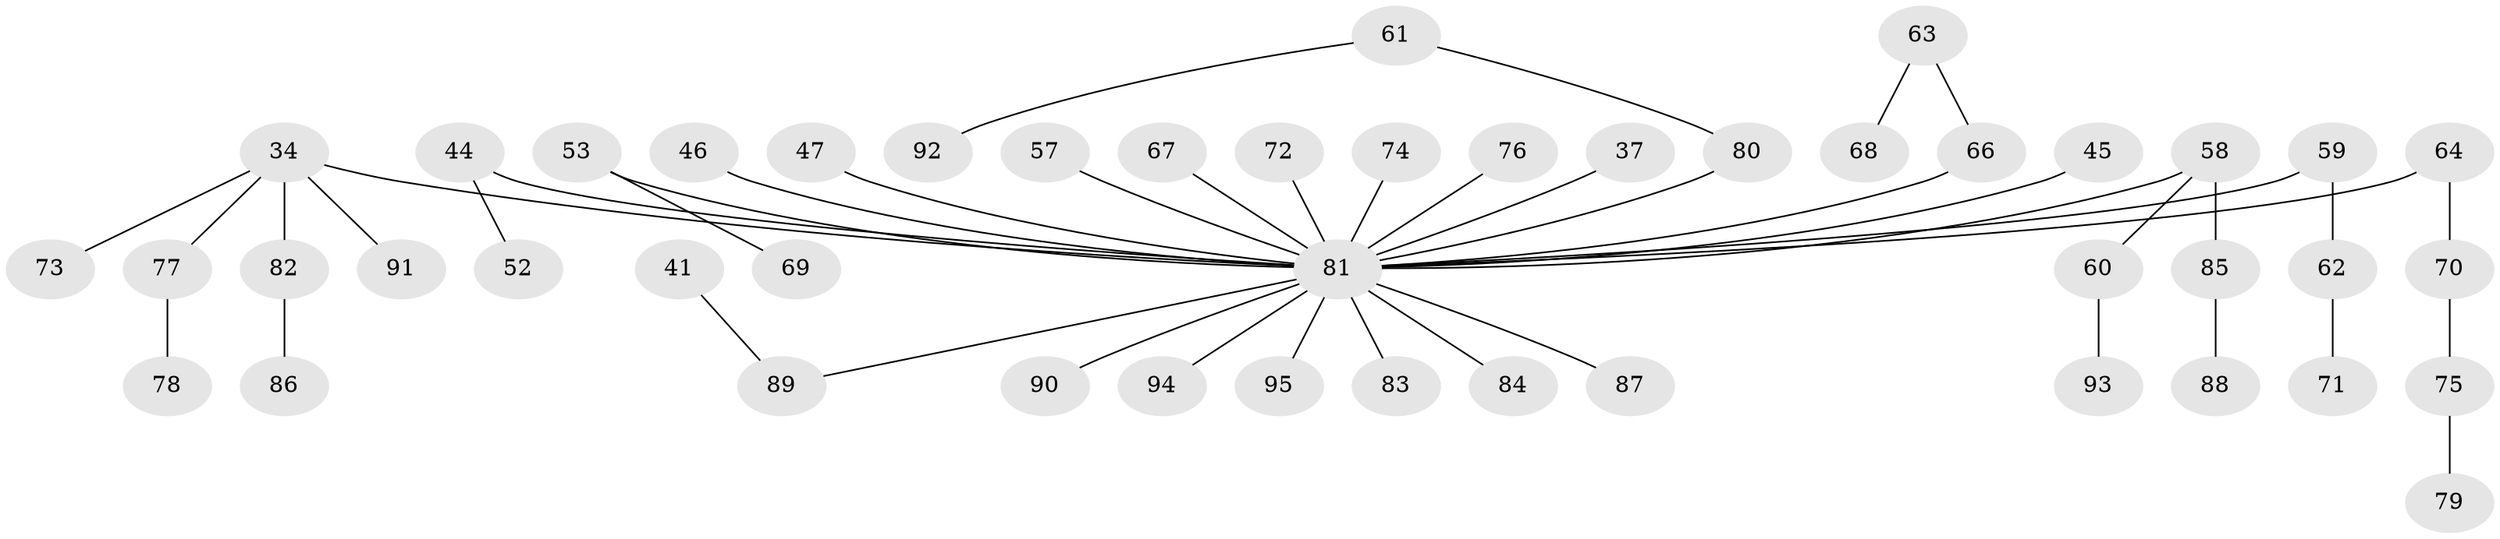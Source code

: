 // original degree distribution, {4: 0.042105263157894736, 8: 0.010526315789473684, 3: 0.15789473684210525, 2: 0.29473684210526313, 7: 0.021052631578947368, 5: 0.010526315789473684, 1: 0.4631578947368421}
// Generated by graph-tools (version 1.1) at 2025/52/03/09/25 04:52:33]
// undirected, 47 vertices, 46 edges
graph export_dot {
graph [start="1"]
  node [color=gray90,style=filled];
  34 [super="+19+28+31"];
  37;
  41;
  44;
  45;
  46;
  47;
  52;
  53;
  57;
  58 [super="+33+51"];
  59;
  60;
  61;
  62;
  63;
  64;
  66 [super="+55"];
  67;
  68;
  69;
  70;
  71;
  72;
  73;
  74;
  75;
  76;
  77 [super="+56"];
  78;
  79;
  80 [super="+25+27"];
  81 [super="+4+65"];
  82;
  83;
  84;
  85;
  86;
  87;
  88;
  89 [super="+13"];
  90;
  91;
  92;
  93;
  94;
  95;
  34 -- 73;
  34 -- 91;
  34 -- 82;
  34 -- 77;
  34 -- 81;
  37 -- 81;
  41 -- 89;
  44 -- 52;
  44 -- 81;
  45 -- 81;
  46 -- 81;
  47 -- 81;
  53 -- 69;
  53 -- 81;
  57 -- 81;
  58 -- 60;
  58 -- 85;
  58 -- 81;
  59 -- 62;
  59 -- 81;
  60 -- 93;
  61 -- 92;
  61 -- 80;
  62 -- 71;
  63 -- 68;
  63 -- 66;
  64 -- 70;
  64 -- 81;
  66 -- 81;
  67 -- 81;
  70 -- 75;
  72 -- 81;
  74 -- 81;
  75 -- 79;
  76 -- 81;
  77 -- 78;
  80 -- 81;
  81 -- 83;
  81 -- 84;
  81 -- 87;
  81 -- 89;
  81 -- 90;
  81 -- 94;
  81 -- 95;
  82 -- 86;
  85 -- 88;
}
